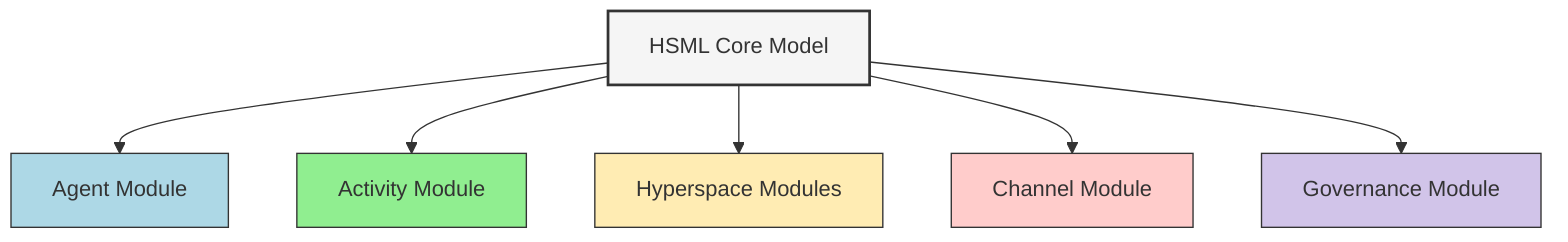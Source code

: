 graph TB

    A["HSML Core Model"]

    %% top-level modules
    B["Agent Module"]
    C["Activity Module"]
    D["Hyperspace Modules"]
    E["Channel Module"]
    F["Governance Module"]

    %% hierarchy
    A --> B
    A --> C
    A --> D
    A --> E
    A --> F


    %% colors
    style A fill:#f5f5f5,stroke:#333,stroke-width:2px
    style B fill:#add8e6,stroke:#333,stroke-width:1px
    style C fill:#90ee90,stroke:#333,stroke-width:1px
    style D fill:#ffecb3,stroke:#333,stroke-width:1px
    style E fill:#ffcccb,stroke:#333,stroke-width:1px
    style F fill:#d1c4e9,stroke:#333,stroke-width:1px